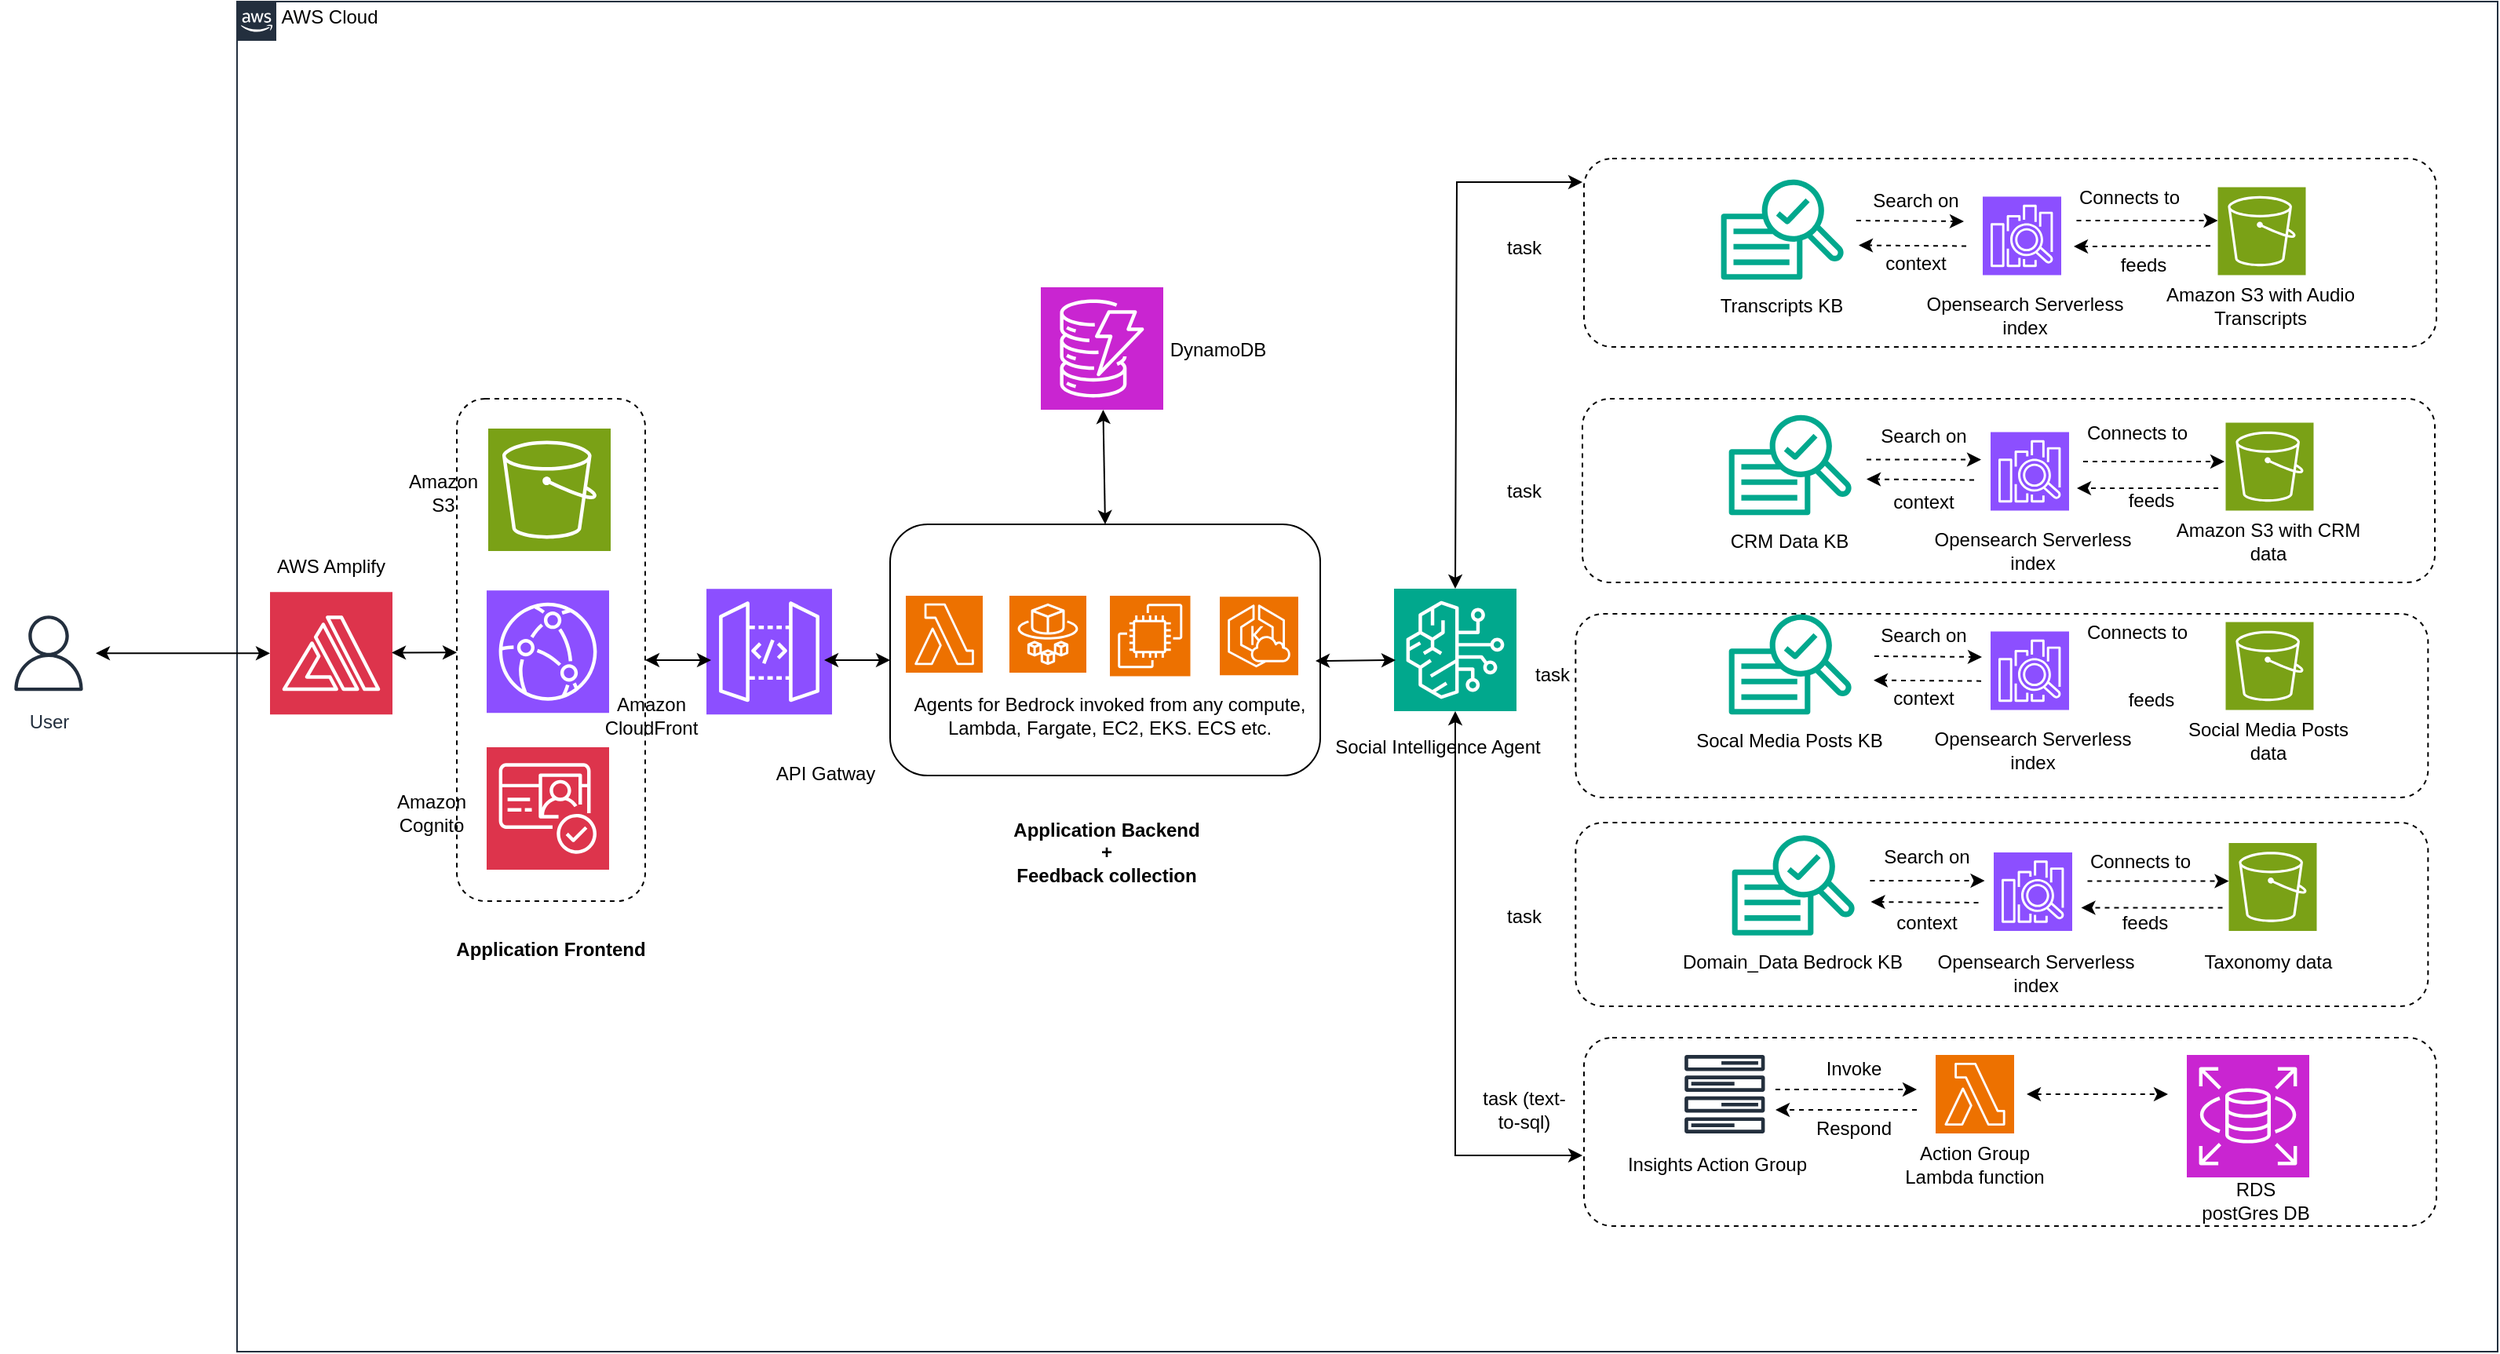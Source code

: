 <mxfile version="28.1.1">
  <diagram name="Page-1" id="mPRYtnHCe1ainTHo_fgo">
    <mxGraphModel dx="1973" dy="610" grid="1" gridSize="10" guides="1" tooltips="1" connect="1" arrows="0" fold="1" page="1" pageScale="1" pageWidth="850" pageHeight="1100" math="0" shadow="0">
      <root>
        <mxCell id="0" />
        <mxCell id="1" parent="0" />
        <mxCell id="MufeMbEMQpiEw7InIswr-2" value="`" style="points=[[0,0],[0.25,0],[0.5,0],[0.75,0],[1,0],[1,0.25],[1,0.5],[1,0.75],[1,1],[0.75,1],[0.5,1],[0.25,1],[0,1],[0,0.75],[0,0.5],[0,0.25]];outlineConnect=0;gradientColor=none;html=1;whiteSpace=wrap;fontSize=12;fontStyle=0;container=1;pointerEvents=0;collapsible=0;recursiveResize=0;shape=mxgraph.aws4.group;grIcon=mxgraph.aws4.group_aws_cloud_alt;strokeColor=#232F3E;fillColor=none;verticalAlign=top;align=left;spacingLeft=30;fontColor=#232F3E;dashed=0;" parent="1" vertex="1">
          <mxGeometry x="-590" y="420" width="1440" height="860" as="geometry" />
        </mxCell>
        <mxCell id="zAbW5wVqno82e7CFk5vz-36" value="" style="rounded=1;whiteSpace=wrap;html=1;dashed=1;" vertex="1" parent="MufeMbEMQpiEw7InIswr-2">
          <mxGeometry x="858" y="660" width="543" height="120" as="geometry" />
        </mxCell>
        <mxCell id="zAbW5wVqno82e7CFk5vz-28" value="" style="rounded=1;whiteSpace=wrap;html=1;dashed=1;" vertex="1" parent="MufeMbEMQpiEw7InIswr-2">
          <mxGeometry x="852.66" y="523" width="543" height="117" as="geometry" />
        </mxCell>
        <mxCell id="zAbW5wVqno82e7CFk5vz-27" value="" style="rounded=1;whiteSpace=wrap;html=1;dashed=1;" vertex="1" parent="MufeMbEMQpiEw7InIswr-2">
          <mxGeometry x="852.66" y="390" width="543" height="117" as="geometry" />
        </mxCell>
        <mxCell id="zAbW5wVqno82e7CFk5vz-26" value="" style="rounded=1;whiteSpace=wrap;html=1;dashed=1;" vertex="1" parent="MufeMbEMQpiEw7InIswr-2">
          <mxGeometry x="857" y="253" width="543" height="117" as="geometry" />
        </mxCell>
        <mxCell id="MufeMbEMQpiEw7InIswr-4" value="" style="sketch=0;points=[[0,0,0],[0.25,0,0],[0.5,0,0],[0.75,0,0],[1,0,0],[0,1,0],[0.25,1,0],[0.5,1,0],[0.75,1,0],[1,1,0],[0,0.25,0],[0,0.5,0],[0,0.75,0],[1,0.25,0],[1,0.5,0],[1,0.75,0]];outlineConnect=0;fontColor=#232F3E;fillColor=#01A88D;strokeColor=#ffffff;dashed=0;verticalLabelPosition=bottom;verticalAlign=top;align=center;html=1;fontSize=12;fontStyle=0;aspect=fixed;shape=mxgraph.aws4.resourceIcon;resIcon=mxgraph.aws4.bedrock;" parent="MufeMbEMQpiEw7InIswr-2" vertex="1">
          <mxGeometry x="737" y="374" width="78" height="78" as="geometry" />
        </mxCell>
        <mxCell id="MufeMbEMQpiEw7InIswr-6" value="" style="rounded=1;whiteSpace=wrap;html=1;dashed=1;" parent="MufeMbEMQpiEw7InIswr-2" vertex="1">
          <mxGeometry x="858" y="100" width="543" height="120" as="geometry" />
        </mxCell>
        <mxCell id="MufeMbEMQpiEw7InIswr-33" value="" style="endArrow=classic;startArrow=classic;html=1;rounded=0;exitX=0.5;exitY=0;exitDx=0;exitDy=0;exitPerimeter=0;entryX=0;entryY=0.25;entryDx=0;entryDy=0;" parent="MufeMbEMQpiEw7InIswr-2" source="MufeMbEMQpiEw7InIswr-4" edge="1">
          <mxGeometry width="50" height="50" relative="1" as="geometry">
            <mxPoint x="776" y="409" as="sourcePoint" />
            <mxPoint x="857" y="115" as="targetPoint" />
            <Array as="points">
              <mxPoint x="777" y="115" />
            </Array>
          </mxGeometry>
        </mxCell>
        <mxCell id="MufeMbEMQpiEw7InIswr-36" value="task" style="text;strokeColor=none;align=center;fillColor=none;html=1;verticalAlign=middle;whiteSpace=wrap;rounded=0;" parent="MufeMbEMQpiEw7InIswr-2" vertex="1">
          <mxGeometry x="790" y="141.75" width="60" height="30" as="geometry" />
        </mxCell>
        <mxCell id="MufeMbEMQpiEw7InIswr-39" value="" style="rounded=1;whiteSpace=wrap;html=1;" parent="MufeMbEMQpiEw7InIswr-2" vertex="1">
          <mxGeometry x="416" y="333" width="274" height="160" as="geometry" />
        </mxCell>
        <mxCell id="MufeMbEMQpiEw7InIswr-40" value="" style="sketch=0;points=[[0,0,0],[0.25,0,0],[0.5,0,0],[0.75,0,0],[1,0,0],[0,1,0],[0.25,1,0],[0.5,1,0],[0.75,1,0],[1,1,0],[0,0.25,0],[0,0.5,0],[0,0.75,0],[1,0.25,0],[1,0.5,0],[1,0.75,0]];outlineConnect=0;fontColor=#232F3E;fillColor=#ED7100;strokeColor=#ffffff;dashed=0;verticalLabelPosition=bottom;verticalAlign=top;align=center;html=1;fontSize=12;fontStyle=0;aspect=fixed;shape=mxgraph.aws4.resourceIcon;resIcon=mxgraph.aws4.lambda;" parent="MufeMbEMQpiEw7InIswr-2" vertex="1">
          <mxGeometry x="426" y="378.5" width="49" height="49" as="geometry" />
        </mxCell>
        <mxCell id="MufeMbEMQpiEw7InIswr-41" value="" style="sketch=0;points=[[0,0,0],[0.25,0,0],[0.5,0,0],[0.75,0,0],[1,0,0],[0,1,0],[0.25,1,0],[0.5,1,0],[0.75,1,0],[1,1,0],[0,0.25,0],[0,0.5,0],[0,0.75,0],[1,0.25,0],[1,0.5,0],[1,0.75,0]];outlineConnect=0;fontColor=#232F3E;fillColor=#ED7100;strokeColor=#ffffff;dashed=0;verticalLabelPosition=bottom;verticalAlign=top;align=center;html=1;fontSize=12;fontStyle=0;aspect=fixed;shape=mxgraph.aws4.resourceIcon;resIcon=mxgraph.aws4.fargate;" parent="MufeMbEMQpiEw7InIswr-2" vertex="1">
          <mxGeometry x="492" y="378.5" width="49" height="49" as="geometry" />
        </mxCell>
        <mxCell id="MufeMbEMQpiEw7InIswr-42" value="" style="sketch=0;points=[[0,0,0],[0.25,0,0],[0.5,0,0],[0.75,0,0],[1,0,0],[0,1,0],[0.25,1,0],[0.5,1,0],[0.75,1,0],[1,1,0],[0,0.25,0],[0,0.5,0],[0,0.75,0],[1,0.25,0],[1,0.5,0],[1,0.75,0]];outlineConnect=0;fontColor=#232F3E;fillColor=#ED7100;strokeColor=#ffffff;dashed=0;verticalLabelPosition=bottom;verticalAlign=top;align=center;html=1;fontSize=12;fontStyle=0;aspect=fixed;shape=mxgraph.aws4.resourceIcon;resIcon=mxgraph.aws4.ec2;" parent="MufeMbEMQpiEw7InIswr-2" vertex="1">
          <mxGeometry x="556" y="378.5" width="51.25" height="51.25" as="geometry" />
        </mxCell>
        <mxCell id="MufeMbEMQpiEw7InIswr-44" value="" style="sketch=0;points=[[0,0,0],[0.25,0,0],[0.5,0,0],[0.75,0,0],[1,0,0],[0,1,0],[0.25,1,0],[0.5,1,0],[0.75,1,0],[1,1,0],[0,0.25,0],[0,0.5,0],[0,0.75,0],[1,0.25,0],[1,0.5,0],[1,0.75,0]];outlineConnect=0;fontColor=#232F3E;fillColor=#ED7100;strokeColor=#ffffff;dashed=0;verticalLabelPosition=bottom;verticalAlign=top;align=center;html=1;fontSize=12;fontStyle=0;aspect=fixed;shape=mxgraph.aws4.resourceIcon;resIcon=mxgraph.aws4.eks_cloud;" parent="MufeMbEMQpiEw7InIswr-2" vertex="1">
          <mxGeometry x="626" y="379.13" width="50" height="50" as="geometry" />
        </mxCell>
        <mxCell id="MufeMbEMQpiEw7InIswr-45" value="" style="sketch=0;points=[[0,0,0],[0.25,0,0],[0.5,0,0],[0.75,0,0],[1,0,0],[0,1,0],[0.25,1,0],[0.5,1,0],[0.75,1,0],[1,1,0],[0,0.25,0],[0,0.5,0],[0,0.75,0],[1,0.25,0],[1,0.5,0],[1,0.75,0]];outlineConnect=0;fontColor=#232F3E;fillColor=#8C4FFF;strokeColor=#ffffff;dashed=0;verticalLabelPosition=bottom;verticalAlign=top;align=center;html=1;fontSize=12;fontStyle=0;aspect=fixed;shape=mxgraph.aws4.resourceIcon;resIcon=mxgraph.aws4.api_gateway;" parent="MufeMbEMQpiEw7InIswr-2" vertex="1">
          <mxGeometry x="299" y="374.13" width="80" height="80" as="geometry" />
        </mxCell>
        <mxCell id="MufeMbEMQpiEw7InIswr-46" value="" style="rounded=1;whiteSpace=wrap;html=1;dashed=1;" parent="MufeMbEMQpiEw7InIswr-2" vertex="1">
          <mxGeometry x="140" y="253" width="120" height="320" as="geometry" />
        </mxCell>
        <mxCell id="MufeMbEMQpiEw7InIswr-47" value="" style="sketch=0;points=[[0,0,0],[0.25,0,0],[0.5,0,0],[0.75,0,0],[1,0,0],[0,1,0],[0.25,1,0],[0.5,1,0],[0.75,1,0],[1,1,0],[0,0.25,0],[0,0.5,0],[0,0.75,0],[1,0.25,0],[1,0.5,0],[1,0.75,0]];outlineConnect=0;fontColor=#232F3E;fillColor=#DD344C;strokeColor=#ffffff;dashed=0;verticalLabelPosition=bottom;verticalAlign=top;align=center;html=1;fontSize=12;fontStyle=0;aspect=fixed;shape=mxgraph.aws4.resourceIcon;resIcon=mxgraph.aws4.amplify;" parent="MufeMbEMQpiEw7InIswr-2" vertex="1">
          <mxGeometry x="21" y="376.13" width="78" height="78" as="geometry" />
        </mxCell>
        <mxCell id="MufeMbEMQpiEw7InIswr-48" value="" style="sketch=0;points=[[0,0,0],[0.25,0,0],[0.5,0,0],[0.75,0,0],[1,0,0],[0,1,0],[0.25,1,0],[0.5,1,0],[0.75,1,0],[1,1,0],[0,0.25,0],[0,0.5,0],[0,0.75,0],[1,0.25,0],[1,0.5,0],[1,0.75,0]];outlineConnect=0;fontColor=#232F3E;fillColor=#8C4FFF;strokeColor=#ffffff;dashed=0;verticalLabelPosition=bottom;verticalAlign=top;align=center;html=1;fontSize=12;fontStyle=0;aspect=fixed;shape=mxgraph.aws4.resourceIcon;resIcon=mxgraph.aws4.cloudfront;" parent="MufeMbEMQpiEw7InIswr-2" vertex="1">
          <mxGeometry x="159" y="375.13" width="78" height="78" as="geometry" />
        </mxCell>
        <mxCell id="MufeMbEMQpiEw7InIswr-49" value="" style="sketch=0;points=[[0,0,0],[0.25,0,0],[0.5,0,0],[0.75,0,0],[1,0,0],[0,1,0],[0.25,1,0],[0.5,1,0],[0.75,1,0],[1,1,0],[0,0.25,0],[0,0.5,0],[0,0.75,0],[1,0.25,0],[1,0.5,0],[1,0.75,0]];outlineConnect=0;fontColor=#232F3E;fillColor=#7AA116;strokeColor=#ffffff;dashed=0;verticalLabelPosition=bottom;verticalAlign=top;align=center;html=1;fontSize=12;fontStyle=0;aspect=fixed;shape=mxgraph.aws4.resourceIcon;resIcon=mxgraph.aws4.s3;" parent="MufeMbEMQpiEw7InIswr-2" vertex="1">
          <mxGeometry x="160" y="272" width="78" height="78" as="geometry" />
        </mxCell>
        <mxCell id="MufeMbEMQpiEw7InIswr-50" value="" style="sketch=0;points=[[0,0,0],[0.25,0,0],[0.5,0,0],[0.75,0,0],[1,0,0],[0,1,0],[0.25,1,0],[0.5,1,0],[0.75,1,0],[1,1,0],[0,0.25,0],[0,0.5,0],[0,0.75,0],[1,0.25,0],[1,0.5,0],[1,0.75,0]];outlineConnect=0;fontColor=#232F3E;fillColor=#DD344C;strokeColor=#ffffff;dashed=0;verticalLabelPosition=bottom;verticalAlign=top;align=center;html=1;fontSize=12;fontStyle=0;aspect=fixed;shape=mxgraph.aws4.resourceIcon;resIcon=mxgraph.aws4.cognito;" parent="MufeMbEMQpiEw7InIswr-2" vertex="1">
          <mxGeometry x="159" y="475" width="78" height="78" as="geometry" />
        </mxCell>
        <mxCell id="MufeMbEMQpiEw7InIswr-59" value="AWS Cloud" style="text;html=1;align=center;verticalAlign=middle;whiteSpace=wrap;rounded=0;" parent="MufeMbEMQpiEw7InIswr-2" vertex="1">
          <mxGeometry x="19" width="80" height="20" as="geometry" />
        </mxCell>
        <mxCell id="MufeMbEMQpiEw7InIswr-60" value="AWS Amplify" style="text;html=1;align=center;verticalAlign=middle;whiteSpace=wrap;rounded=0;" parent="MufeMbEMQpiEw7InIswr-2" vertex="1">
          <mxGeometry x="20" y="350" width="80" height="20" as="geometry" />
        </mxCell>
        <mxCell id="MufeMbEMQpiEw7InIswr-61" value="Amazon S3" style="text;html=1;align=center;verticalAlign=middle;whiteSpace=wrap;rounded=0;" parent="MufeMbEMQpiEw7InIswr-2" vertex="1">
          <mxGeometry x="101" y="293" width="61" height="40" as="geometry" />
        </mxCell>
        <mxCell id="MufeMbEMQpiEw7InIswr-62" value="Amazon CloudFront" style="text;html=1;align=center;verticalAlign=middle;whiteSpace=wrap;rounded=0;" parent="MufeMbEMQpiEw7InIswr-2" vertex="1">
          <mxGeometry x="229" y="433.75" width="70" height="43.25" as="geometry" />
        </mxCell>
        <mxCell id="MufeMbEMQpiEw7InIswr-63" value="&lt;div&gt;Amazon Cognito&lt;/div&gt;" style="text;html=1;align=center;verticalAlign=middle;whiteSpace=wrap;rounded=0;" parent="MufeMbEMQpiEw7InIswr-2" vertex="1">
          <mxGeometry x="89" y="495.38" width="70" height="43.25" as="geometry" />
        </mxCell>
        <mxCell id="MufeMbEMQpiEw7InIswr-64" value="&lt;div&gt;&lt;b&gt;Application Frontend&lt;br&gt;&lt;/b&gt;&lt;/div&gt;" style="text;html=1;align=center;verticalAlign=middle;whiteSpace=wrap;rounded=0;" parent="MufeMbEMQpiEw7InIswr-2" vertex="1">
          <mxGeometry x="115" y="588.5" width="170" height="30" as="geometry" />
        </mxCell>
        <mxCell id="MufeMbEMQpiEw7InIswr-65" value="DynamoDB" style="text;html=1;align=center;verticalAlign=middle;whiteSpace=wrap;rounded=0;" parent="MufeMbEMQpiEw7InIswr-2" vertex="1">
          <mxGeometry x="590" y="200" width="70" height="43.25" as="geometry" />
        </mxCell>
        <mxCell id="MufeMbEMQpiEw7InIswr-66" value="&lt;div&gt;&lt;b&gt;Application Backend&lt;br&gt;&lt;/b&gt;&lt;/div&gt;&lt;div&gt;&lt;b&gt;+&lt;/b&gt;&lt;/div&gt;&lt;div&gt;&lt;b&gt;Feedback collection&lt;br&gt;&lt;/b&gt;&lt;/div&gt;" style="text;html=1;align=center;verticalAlign=middle;whiteSpace=wrap;rounded=0;" parent="MufeMbEMQpiEw7InIswr-2" vertex="1">
          <mxGeometry x="468" y="523" width="172" height="37" as="geometry" />
        </mxCell>
        <mxCell id="MufeMbEMQpiEw7InIswr-67" value="Agents for Bedrock invoked from any compute, Lambda, Fargate, EC2, EKS. ECS etc." style="text;html=1;align=center;verticalAlign=middle;whiteSpace=wrap;rounded=0;" parent="MufeMbEMQpiEw7InIswr-2" vertex="1">
          <mxGeometry x="429" y="442.38" width="254" height="26" as="geometry" />
        </mxCell>
        <mxCell id="MufeMbEMQpiEw7InIswr-74" value="task" style="text;strokeColor=none;align=center;fillColor=none;html=1;verticalAlign=middle;whiteSpace=wrap;rounded=0;" parent="MufeMbEMQpiEw7InIswr-2" vertex="1">
          <mxGeometry x="790" y="298.5" width="60" height="26" as="geometry" />
        </mxCell>
        <mxCell id="1QwhLPOlTZuQX5jJg51U-1" value="Social Intelligence Agent" style="text;html=1;align=center;verticalAlign=middle;whiteSpace=wrap;rounded=0;" parent="MufeMbEMQpiEw7InIswr-2" vertex="1">
          <mxGeometry x="690" y="458.26" width="150" height="33" as="geometry" />
        </mxCell>
        <mxCell id="mqrPMeG1t2pJUvO1WKw1-10" value="" style="endArrow=classic;startArrow=classic;html=1;rounded=0;exitX=0;exitY=0.5;exitDx=0;exitDy=0;entryX=0.5;entryY=1;entryDx=0;entryDy=0;entryPerimeter=0;" parent="MufeMbEMQpiEw7InIswr-2" target="MufeMbEMQpiEw7InIswr-4" edge="1">
          <mxGeometry width="50" height="50" relative="1" as="geometry">
            <mxPoint x="857" y="735" as="sourcePoint" />
            <mxPoint x="751" y="453" as="targetPoint" />
            <Array as="points">
              <mxPoint x="776" y="735" />
            </Array>
          </mxGeometry>
        </mxCell>
        <mxCell id="mqrPMeG1t2pJUvO1WKw1-11" value="" style="sketch=0;outlineConnect=0;fontColor=#232F3E;gradientColor=none;fillColor=#232F3D;strokeColor=none;dashed=0;verticalLabelPosition=bottom;verticalAlign=top;align=center;html=1;fontSize=12;fontStyle=0;aspect=fixed;pointerEvents=1;shape=mxgraph.aws4.forums;" parent="MufeMbEMQpiEw7InIswr-2" vertex="1">
          <mxGeometry x="922" y="671" width="51.32" height="50" as="geometry" />
        </mxCell>
        <mxCell id="mqrPMeG1t2pJUvO1WKw1-13" value="" style="sketch=0;points=[[0,0,0],[0.25,0,0],[0.5,0,0],[0.75,0,0],[1,0,0],[0,1,0],[0.25,1,0],[0.5,1,0],[0.75,1,0],[1,1,0],[0,0.25,0],[0,0.5,0],[0,0.75,0],[1,0.25,0],[1,0.5,0],[1,0.75,0]];outlineConnect=0;fontColor=#232F3E;fillColor=#ED7100;strokeColor=#ffffff;dashed=0;verticalLabelPosition=bottom;verticalAlign=top;align=center;html=1;fontSize=12;fontStyle=0;aspect=fixed;shape=mxgraph.aws4.resourceIcon;resIcon=mxgraph.aws4.lambda;" parent="MufeMbEMQpiEw7InIswr-2" vertex="1">
          <mxGeometry x="1082" y="671" width="50" height="50" as="geometry" />
        </mxCell>
        <mxCell id="mqrPMeG1t2pJUvO1WKw1-14" value="&lt;div&gt;Action Group&lt;/div&gt;&lt;div&gt;Lambda function&lt;br&gt;&lt;/div&gt;" style="text;html=1;align=center;verticalAlign=middle;whiteSpace=wrap;rounded=0;" parent="MufeMbEMQpiEw7InIswr-2" vertex="1">
          <mxGeometry x="1042" y="731" width="130" height="20" as="geometry" />
        </mxCell>
        <mxCell id="mqrPMeG1t2pJUvO1WKw1-15" value="Insights Action Group" style="text;html=1;align=center;verticalAlign=middle;whiteSpace=wrap;rounded=0;" parent="MufeMbEMQpiEw7InIswr-2" vertex="1">
          <mxGeometry x="852.66" y="726.5" width="180" height="29" as="geometry" />
        </mxCell>
        <mxCell id="mqrPMeG1t2pJUvO1WKw1-16" value="Invoke" style="text;strokeColor=none;align=center;fillColor=none;html=1;verticalAlign=middle;whiteSpace=wrap;rounded=0;" parent="MufeMbEMQpiEw7InIswr-2" vertex="1">
          <mxGeometry x="1000" y="667" width="60" height="26" as="geometry" />
        </mxCell>
        <mxCell id="mqrPMeG1t2pJUvO1WKw1-17" value="Respond" style="text;strokeColor=none;align=center;fillColor=none;html=1;verticalAlign=middle;whiteSpace=wrap;rounded=0;" parent="MufeMbEMQpiEw7InIswr-2" vertex="1">
          <mxGeometry x="1000" y="705" width="60" height="26" as="geometry" />
        </mxCell>
        <mxCell id="mqrPMeG1t2pJUvO1WKw1-19" value="" style="endArrow=classic;html=1;rounded=0;dashed=1;" parent="MufeMbEMQpiEw7InIswr-2" edge="1">
          <mxGeometry width="50" height="50" relative="1" as="geometry">
            <mxPoint x="1070" y="706" as="sourcePoint" />
            <mxPoint x="980" y="706" as="targetPoint" />
          </mxGeometry>
        </mxCell>
        <mxCell id="mqrPMeG1t2pJUvO1WKw1-20" value="" style="endArrow=classic;html=1;rounded=0;dashed=1;" parent="MufeMbEMQpiEw7InIswr-2" edge="1">
          <mxGeometry width="50" height="50" relative="1" as="geometry">
            <mxPoint x="980" y="693" as="sourcePoint" />
            <mxPoint x="1070" y="693" as="targetPoint" />
          </mxGeometry>
        </mxCell>
        <mxCell id="mqrPMeG1t2pJUvO1WKw1-21" value="" style="endArrow=classic;startArrow=classic;html=1;rounded=0;dashed=1;exitX=1;exitY=0.5;exitDx=0;exitDy=0;exitPerimeter=0;" parent="MufeMbEMQpiEw7InIswr-2" edge="1">
          <mxGeometry width="50" height="50" relative="1" as="geometry">
            <mxPoint x="1140" y="696.0" as="sourcePoint" />
            <mxPoint x="1230" y="696" as="targetPoint" />
          </mxGeometry>
        </mxCell>
        <mxCell id="mqrPMeG1t2pJUvO1WKw1-22" value="" style="sketch=0;points=[[0,0,0],[0.25,0,0],[0.5,0,0],[0.75,0,0],[1,0,0],[0,1,0],[0.25,1,0],[0.5,1,0],[0.75,1,0],[1,1,0],[0,0.25,0],[0,0.5,0],[0,0.75,0],[1,0.25,0],[1,0.5,0],[1,0.75,0]];outlineConnect=0;fontColor=#232F3E;fillColor=#8C4FFF;strokeColor=#ffffff;dashed=0;verticalLabelPosition=bottom;verticalAlign=top;align=center;html=1;fontSize=12;fontStyle=0;aspect=fixed;shape=mxgraph.aws4.resourceIcon;resIcon=mxgraph.aws4.elasticsearch_service;" parent="MufeMbEMQpiEw7InIswr-2" vertex="1">
          <mxGeometry x="1117" y="274.25" width="50" height="50" as="geometry" />
        </mxCell>
        <mxCell id="mqrPMeG1t2pJUvO1WKw1-23" value="" style="sketch=0;points=[[0,0,0],[0.25,0,0],[0.5,0,0],[0.75,0,0],[1,0,0],[0,1,0],[0.25,1,0],[0.5,1,0],[0.75,1,0],[1,1,0],[0,0.25,0],[0,0.5,0],[0,0.75,0],[1,0.25,0],[1,0.5,0],[1,0.75,0]];outlineConnect=0;fontColor=#232F3E;fillColor=#7AA116;strokeColor=#ffffff;dashed=0;verticalLabelPosition=bottom;verticalAlign=top;align=center;html=1;fontSize=12;fontStyle=0;aspect=fixed;shape=mxgraph.aws4.resourceIcon;resIcon=mxgraph.aws4.s3;" parent="MufeMbEMQpiEw7InIswr-2" vertex="1">
          <mxGeometry x="1266.75" y="268.25" width="56" height="56" as="geometry" />
        </mxCell>
        <mxCell id="mqrPMeG1t2pJUvO1WKw1-27" value="" style="endArrow=classic;html=1;rounded=0;dashed=1;" parent="MufeMbEMQpiEw7InIswr-2" edge="1">
          <mxGeometry width="50" height="50" relative="1" as="geometry">
            <mxPoint x="1262" y="310" as="sourcePoint" />
            <mxPoint x="1172" y="310" as="targetPoint" />
          </mxGeometry>
        </mxCell>
        <mxCell id="mqrPMeG1t2pJUvO1WKw1-28" value="" style="endArrow=classic;html=1;rounded=0;dashed=1;" parent="MufeMbEMQpiEw7InIswr-2" edge="1">
          <mxGeometry width="50" height="50" relative="1" as="geometry">
            <mxPoint x="1176" y="293" as="sourcePoint" />
            <mxPoint x="1266" y="293" as="targetPoint" />
          </mxGeometry>
        </mxCell>
        <mxCell id="mqrPMeG1t2pJUvO1WKw1-29" value="Opensearch Serverless index" style="text;html=1;align=center;verticalAlign=middle;whiteSpace=wrap;rounded=0;" parent="MufeMbEMQpiEw7InIswr-2" vertex="1">
          <mxGeometry x="1079.32" y="340.25" width="130" height="20" as="geometry" />
        </mxCell>
        <mxCell id="mqrPMeG1t2pJUvO1WKw1-30" value="Connects to" style="text;strokeColor=none;align=center;fillColor=none;html=1;verticalAlign=middle;whiteSpace=wrap;rounded=0;" parent="MufeMbEMQpiEw7InIswr-2" vertex="1">
          <mxGeometry x="1174" y="260" width="73" height="29.5" as="geometry" />
        </mxCell>
        <mxCell id="mqrPMeG1t2pJUvO1WKw1-31" value="feeds" style="text;strokeColor=none;align=center;fillColor=none;html=1;verticalAlign=middle;whiteSpace=wrap;rounded=0;" parent="MufeMbEMQpiEw7InIswr-2" vertex="1">
          <mxGeometry x="1183" y="303.25" width="73" height="29.5" as="geometry" />
        </mxCell>
        <mxCell id="mqrPMeG1t2pJUvO1WKw1-32" value="Amazon S3 with CRM data" style="text;html=1;align=center;verticalAlign=middle;whiteSpace=wrap;rounded=0;" parent="MufeMbEMQpiEw7InIswr-2" vertex="1">
          <mxGeometry x="1228.75" y="334.25" width="130" height="20" as="geometry" />
        </mxCell>
        <mxCell id="mqrPMeG1t2pJUvO1WKw1-33" value="Search on" style="text;strokeColor=none;align=center;fillColor=none;html=1;verticalAlign=middle;whiteSpace=wrap;rounded=0;" parent="MufeMbEMQpiEw7InIswr-2" vertex="1">
          <mxGeometry x="1038" y="262.25" width="73" height="29.5" as="geometry" />
        </mxCell>
        <mxCell id="mqrPMeG1t2pJUvO1WKw1-34" value="context" style="text;strokeColor=none;align=center;fillColor=none;html=1;verticalAlign=middle;whiteSpace=wrap;rounded=0;" parent="MufeMbEMQpiEw7InIswr-2" vertex="1">
          <mxGeometry x="1038" y="304.25" width="73" height="29.5" as="geometry" />
        </mxCell>
        <mxCell id="mqrPMeG1t2pJUvO1WKw1-39" value="" style="endArrow=classic;html=1;rounded=0;dashed=1;entryX=1;entryY=1;entryDx=0;entryDy=0;exitX=0;exitY=1;exitDx=0;exitDy=0;" parent="MufeMbEMQpiEw7InIswr-2" source="mqrPMeG1t2pJUvO1WKw1-33" target="mqrPMeG1t2pJUvO1WKw1-33" edge="1">
          <mxGeometry width="50" height="50" relative="1" as="geometry">
            <mxPoint x="1067" y="395" as="sourcePoint" />
            <mxPoint x="1156.5" y="400.5" as="targetPoint" />
          </mxGeometry>
        </mxCell>
        <mxCell id="mqrPMeG1t2pJUvO1WKw1-38" value="" style="endArrow=classic;html=1;rounded=0;dashed=1;" parent="MufeMbEMQpiEw7InIswr-2" edge="1">
          <mxGeometry width="50" height="50" relative="1" as="geometry">
            <mxPoint x="1106.5" y="304.75" as="sourcePoint" />
            <mxPoint x="1038" y="304.25" as="targetPoint" />
          </mxGeometry>
        </mxCell>
        <mxCell id="mqrPMeG1t2pJUvO1WKw1-40" value="" style="sketch=0;outlineConnect=0;fontColor=#232F3E;gradientColor=none;fillColor=#01A88D;strokeColor=none;dashed=0;verticalLabelPosition=bottom;verticalAlign=top;align=center;html=1;fontSize=12;fontStyle=0;aspect=fixed;pointerEvents=1;shape=mxgraph.aws4.sagemaker_train;" parent="MufeMbEMQpiEw7InIswr-2" vertex="1">
          <mxGeometry x="950.32" y="262.75" width="78" height="65" as="geometry" />
        </mxCell>
        <mxCell id="mqrPMeG1t2pJUvO1WKw1-41" value="CRM Data KB" style="text;html=1;align=center;verticalAlign=middle;whiteSpace=wrap;rounded=0;" parent="MufeMbEMQpiEw7InIswr-2" vertex="1">
          <mxGeometry x="899.32" y="329.75" width="180" height="29" as="geometry" />
        </mxCell>
        <mxCell id="mqrPMeG1t2pJUvO1WKw1-42" value="task (text-to-sql)" style="text;strokeColor=none;align=center;fillColor=none;html=1;verticalAlign=middle;whiteSpace=wrap;rounded=0;" parent="MufeMbEMQpiEw7InIswr-2" vertex="1">
          <mxGeometry x="790" y="693" width="60" height="26" as="geometry" />
        </mxCell>
        <mxCell id="MufeMbEMQpiEw7InIswr-54" value="" style="endArrow=classic;startArrow=classic;html=1;rounded=0;exitX=1;exitY=0.5;exitDx=0;exitDy=0;exitPerimeter=0;" parent="MufeMbEMQpiEw7InIswr-2" edge="1">
          <mxGeometry width="50" height="50" relative="1" as="geometry">
            <mxPoint x="260" y="419.5" as="sourcePoint" />
            <mxPoint x="302" y="419.5" as="targetPoint" />
          </mxGeometry>
        </mxCell>
        <mxCell id="MufeMbEMQpiEw7InIswr-53" value="" style="endArrow=classic;startArrow=classic;html=1;rounded=0;entryX=0;entryY=0.5;entryDx=0;entryDy=0;" parent="MufeMbEMQpiEw7InIswr-2" edge="1">
          <mxGeometry width="50" height="50" relative="1" as="geometry">
            <mxPoint x="98.5" y="414.7" as="sourcePoint" />
            <mxPoint x="140" y="414.63" as="targetPoint" />
          </mxGeometry>
        </mxCell>
        <mxCell id="MufeMbEMQpiEw7InIswr-55" value="" style="endArrow=classic;startArrow=classic;html=1;rounded=0;exitX=1;exitY=0.5;exitDx=0;exitDy=0;exitPerimeter=0;" parent="MufeMbEMQpiEw7InIswr-2" edge="1">
          <mxGeometry width="50" height="50" relative="1" as="geometry">
            <mxPoint x="374" y="419.5" as="sourcePoint" />
            <mxPoint x="416" y="419.5" as="targetPoint" />
          </mxGeometry>
        </mxCell>
        <mxCell id="MufeMbEMQpiEw7InIswr-56" value="" style="endArrow=classic;startArrow=classic;html=1;rounded=0;" parent="MufeMbEMQpiEw7InIswr-2" edge="1">
          <mxGeometry width="50" height="50" relative="1" as="geometry">
            <mxPoint x="687" y="420" as="sourcePoint" />
            <mxPoint x="738" y="419.5" as="targetPoint" />
          </mxGeometry>
        </mxCell>
        <mxCell id="mqrPMeG1t2pJUvO1WKw1-49" value="" style="sketch=0;points=[[0,0,0],[0.25,0,0],[0.5,0,0],[0.75,0,0],[1,0,0],[0,1,0],[0.25,1,0],[0.5,1,0],[0.75,1,0],[1,1,0],[0,0.25,0],[0,0.5,0],[0,0.75,0],[1,0.25,0],[1,0.5,0],[1,0.75,0]];outlineConnect=0;fontColor=#232F3E;fillColor=#8C4FFF;strokeColor=#ffffff;dashed=0;verticalLabelPosition=bottom;verticalAlign=top;align=center;html=1;fontSize=12;fontStyle=0;aspect=fixed;shape=mxgraph.aws4.resourceIcon;resIcon=mxgraph.aws4.elasticsearch_service;" parent="MufeMbEMQpiEw7InIswr-2" vertex="1">
          <mxGeometry x="1119" y="542" width="50" height="50" as="geometry" />
        </mxCell>
        <mxCell id="mqrPMeG1t2pJUvO1WKw1-50" value="" style="sketch=0;points=[[0,0,0],[0.25,0,0],[0.5,0,0],[0.75,0,0],[1,0,0],[0,1,0],[0.25,1,0],[0.5,1,0],[0.75,1,0],[1,1,0],[0,0.25,0],[0,0.5,0],[0,0.75,0],[1,0.25,0],[1,0.5,0],[1,0.75,0]];outlineConnect=0;fontColor=#232F3E;fillColor=#7AA116;strokeColor=#ffffff;dashed=0;verticalLabelPosition=bottom;verticalAlign=top;align=center;html=1;fontSize=12;fontStyle=0;aspect=fixed;shape=mxgraph.aws4.resourceIcon;resIcon=mxgraph.aws4.s3;" parent="MufeMbEMQpiEw7InIswr-2" vertex="1">
          <mxGeometry x="1268.75" y="536" width="56" height="56" as="geometry" />
        </mxCell>
        <mxCell id="mqrPMeG1t2pJUvO1WKw1-51" value="Opensearch Serverless index" style="text;html=1;align=center;verticalAlign=middle;whiteSpace=wrap;rounded=0;" parent="MufeMbEMQpiEw7InIswr-2" vertex="1">
          <mxGeometry x="1081.32" y="609" width="130" height="20" as="geometry" />
        </mxCell>
        <mxCell id="mqrPMeG1t2pJUvO1WKw1-52" value="Connects to" style="text;strokeColor=none;align=center;fillColor=none;html=1;verticalAlign=middle;whiteSpace=wrap;rounded=0;" parent="MufeMbEMQpiEw7InIswr-2" vertex="1">
          <mxGeometry x="1176" y="532.75" width="73" height="29.5" as="geometry" />
        </mxCell>
        <mxCell id="mqrPMeG1t2pJUvO1WKw1-53" value="feeds" style="text;strokeColor=none;align=center;fillColor=none;html=1;verticalAlign=middle;whiteSpace=wrap;rounded=0;" parent="MufeMbEMQpiEw7InIswr-2" vertex="1">
          <mxGeometry x="1179" y="572.5" width="73" height="29.5" as="geometry" />
        </mxCell>
        <mxCell id="mqrPMeG1t2pJUvO1WKw1-54" value="Taxonomy data" style="text;html=1;align=center;verticalAlign=middle;whiteSpace=wrap;rounded=0;" parent="MufeMbEMQpiEw7InIswr-2" vertex="1">
          <mxGeometry x="1228.75" y="602" width="130" height="20" as="geometry" />
        </mxCell>
        <mxCell id="mqrPMeG1t2pJUvO1WKw1-55" value="Search on" style="text;strokeColor=none;align=center;fillColor=none;html=1;verticalAlign=middle;whiteSpace=wrap;rounded=0;" parent="MufeMbEMQpiEw7InIswr-2" vertex="1">
          <mxGeometry x="1040" y="530" width="73" height="29.5" as="geometry" />
        </mxCell>
        <mxCell id="mqrPMeG1t2pJUvO1WKw1-56" value="context" style="text;strokeColor=none;align=center;fillColor=none;html=1;verticalAlign=middle;whiteSpace=wrap;rounded=0;" parent="MufeMbEMQpiEw7InIswr-2" vertex="1">
          <mxGeometry x="1040" y="572" width="73" height="29.5" as="geometry" />
        </mxCell>
        <mxCell id="mqrPMeG1t2pJUvO1WKw1-57" value="" style="sketch=0;outlineConnect=0;fontColor=#232F3E;gradientColor=none;fillColor=#01A88D;strokeColor=none;dashed=0;verticalLabelPosition=bottom;verticalAlign=top;align=center;html=1;fontSize=12;fontStyle=0;aspect=fixed;pointerEvents=1;shape=mxgraph.aws4.sagemaker_train;" parent="MufeMbEMQpiEw7InIswr-2" vertex="1">
          <mxGeometry x="952.32" y="530.5" width="78" height="65" as="geometry" />
        </mxCell>
        <mxCell id="mqrPMeG1t2pJUvO1WKw1-58" value="Domain_Data Bedrock KB" style="text;html=1;align=center;verticalAlign=middle;whiteSpace=wrap;rounded=0;" parent="MufeMbEMQpiEw7InIswr-2" vertex="1">
          <mxGeometry x="901.32" y="597.5" width="180" height="29" as="geometry" />
        </mxCell>
        <mxCell id="mqrPMeG1t2pJUvO1WKw1-59" value="" style="endArrow=classic;html=1;rounded=0;dashed=1;" parent="MufeMbEMQpiEw7InIswr-2" edge="1">
          <mxGeometry width="50" height="50" relative="1" as="geometry">
            <mxPoint x="1264.75" y="577.25" as="sourcePoint" />
            <mxPoint x="1174.75" y="577.25" as="targetPoint" />
          </mxGeometry>
        </mxCell>
        <mxCell id="mqrPMeG1t2pJUvO1WKw1-60" value="" style="endArrow=classic;html=1;rounded=0;dashed=1;" parent="MufeMbEMQpiEw7InIswr-2" edge="1">
          <mxGeometry width="50" height="50" relative="1" as="geometry">
            <mxPoint x="1178.75" y="560.25" as="sourcePoint" />
            <mxPoint x="1268.75" y="560.25" as="targetPoint" />
          </mxGeometry>
        </mxCell>
        <mxCell id="mqrPMeG1t2pJUvO1WKw1-61" value="" style="endArrow=classic;html=1;rounded=0;dashed=1;entryX=1;entryY=1;entryDx=0;entryDy=0;exitX=0;exitY=1;exitDx=0;exitDy=0;" parent="MufeMbEMQpiEw7InIswr-2" edge="1">
          <mxGeometry width="50" height="50" relative="1" as="geometry">
            <mxPoint x="1040.25" y="560" as="sourcePoint" />
            <mxPoint x="1113.25" y="560" as="targetPoint" />
          </mxGeometry>
        </mxCell>
        <mxCell id="mqrPMeG1t2pJUvO1WKw1-62" value="" style="endArrow=classic;html=1;rounded=0;dashed=1;" parent="MufeMbEMQpiEw7InIswr-2" edge="1">
          <mxGeometry width="50" height="50" relative="1" as="geometry">
            <mxPoint x="1109.25" y="574" as="sourcePoint" />
            <mxPoint x="1040.75" y="573.5" as="targetPoint" />
          </mxGeometry>
        </mxCell>
        <mxCell id="6AUojFRe7_ksaTG40HAu-3" value="" style="sketch=0;points=[[0,0,0],[0.25,0,0],[0.5,0,0],[0.75,0,0],[1,0,0],[0,1,0],[0.25,1,0],[0.5,1,0],[0.75,1,0],[1,1,0],[0,0.25,0],[0,0.5,0],[0,0.75,0],[1,0.25,0],[1,0.5,0],[1,0.75,0]];outlineConnect=0;fontColor=#232F3E;fillColor=#C925D1;strokeColor=#ffffff;dashed=0;verticalLabelPosition=bottom;verticalAlign=top;align=center;html=1;fontSize=12;fontStyle=0;aspect=fixed;shape=mxgraph.aws4.resourceIcon;resIcon=mxgraph.aws4.dynamodb;" parent="MufeMbEMQpiEw7InIswr-2" vertex="1">
          <mxGeometry x="512" y="182" width="78" height="78" as="geometry" />
        </mxCell>
        <mxCell id="6AUojFRe7_ksaTG40HAu-4" value="" style="endArrow=classic;startArrow=classic;html=1;rounded=0;entryX=0.5;entryY=0;entryDx=0;entryDy=0;" parent="MufeMbEMQpiEw7InIswr-2" source="6AUojFRe7_ksaTG40HAu-3" target="MufeMbEMQpiEw7InIswr-39" edge="1">
          <mxGeometry width="50" height="50" relative="1" as="geometry">
            <mxPoint x="539" y="265" as="sourcePoint" />
            <mxPoint x="590" y="264.5" as="targetPoint" />
          </mxGeometry>
        </mxCell>
        <mxCell id="zAbW5wVqno82e7CFk5vz-1" value="" style="sketch=0;points=[[0,0,0],[0.25,0,0],[0.5,0,0],[0.75,0,0],[1,0,0],[0,1,0],[0.25,1,0],[0.5,1,0],[0.75,1,0],[1,1,0],[0,0.25,0],[0,0.5,0],[0,0.75,0],[1,0.25,0],[1,0.5,0],[1,0.75,0]];outlineConnect=0;fontColor=#232F3E;fillColor=#8C4FFF;strokeColor=#ffffff;dashed=0;verticalLabelPosition=bottom;verticalAlign=top;align=center;html=1;fontSize=12;fontStyle=0;aspect=fixed;shape=mxgraph.aws4.resourceIcon;resIcon=mxgraph.aws4.elasticsearch_service;" vertex="1" parent="MufeMbEMQpiEw7InIswr-2">
          <mxGeometry x="1112" y="124.25" width="50" height="50" as="geometry" />
        </mxCell>
        <mxCell id="zAbW5wVqno82e7CFk5vz-2" value="" style="sketch=0;points=[[0,0,0],[0.25,0,0],[0.5,0,0],[0.75,0,0],[1,0,0],[0,1,0],[0.25,1,0],[0.5,1,0],[0.75,1,0],[1,1,0],[0,0.25,0],[0,0.5,0],[0,0.75,0],[1,0.25,0],[1,0.5,0],[1,0.75,0]];outlineConnect=0;fontColor=#232F3E;fillColor=#7AA116;strokeColor=#ffffff;dashed=0;verticalLabelPosition=bottom;verticalAlign=top;align=center;html=1;fontSize=12;fontStyle=0;aspect=fixed;shape=mxgraph.aws4.resourceIcon;resIcon=mxgraph.aws4.s3;" vertex="1" parent="MufeMbEMQpiEw7InIswr-2">
          <mxGeometry x="1261.75" y="118.25" width="56" height="56" as="geometry" />
        </mxCell>
        <mxCell id="zAbW5wVqno82e7CFk5vz-3" value="Opensearch Serverless index" style="text;html=1;align=center;verticalAlign=middle;whiteSpace=wrap;rounded=0;" vertex="1" parent="MufeMbEMQpiEw7InIswr-2">
          <mxGeometry x="1074.32" y="190.25" width="130" height="20" as="geometry" />
        </mxCell>
        <mxCell id="zAbW5wVqno82e7CFk5vz-4" value="Connects to" style="text;strokeColor=none;align=center;fillColor=none;html=1;verticalAlign=middle;whiteSpace=wrap;rounded=0;" vertex="1" parent="MufeMbEMQpiEw7InIswr-2">
          <mxGeometry x="1169" y="110" width="73" height="29.5" as="geometry" />
        </mxCell>
        <mxCell id="zAbW5wVqno82e7CFk5vz-5" value="feeds" style="text;strokeColor=none;align=center;fillColor=none;html=1;verticalAlign=middle;whiteSpace=wrap;rounded=0;" vertex="1" parent="MufeMbEMQpiEw7InIswr-2">
          <mxGeometry x="1178" y="153.25" width="73" height="29.5" as="geometry" />
        </mxCell>
        <mxCell id="zAbW5wVqno82e7CFk5vz-6" value="Amazon S3 with Audio Transcripts" style="text;html=1;align=center;verticalAlign=middle;whiteSpace=wrap;rounded=0;" vertex="1" parent="MufeMbEMQpiEw7InIswr-2">
          <mxGeometry x="1223.75" y="184.25" width="130" height="20" as="geometry" />
        </mxCell>
        <mxCell id="zAbW5wVqno82e7CFk5vz-7" value="Search on" style="text;strokeColor=none;align=center;fillColor=none;html=1;verticalAlign=middle;whiteSpace=wrap;rounded=0;" vertex="1" parent="MufeMbEMQpiEw7InIswr-2">
          <mxGeometry x="1033" y="112.25" width="73" height="29.5" as="geometry" />
        </mxCell>
        <mxCell id="zAbW5wVqno82e7CFk5vz-8" value="context" style="text;strokeColor=none;align=center;fillColor=none;html=1;verticalAlign=middle;whiteSpace=wrap;rounded=0;" vertex="1" parent="MufeMbEMQpiEw7InIswr-2">
          <mxGeometry x="1033" y="150" width="73" height="33.75" as="geometry" />
        </mxCell>
        <mxCell id="zAbW5wVqno82e7CFk5vz-9" value="" style="sketch=0;outlineConnect=0;fontColor=#232F3E;gradientColor=none;fillColor=#01A88D;strokeColor=none;dashed=0;verticalLabelPosition=bottom;verticalAlign=top;align=center;html=1;fontSize=12;fontStyle=0;aspect=fixed;pointerEvents=1;shape=mxgraph.aws4.sagemaker_train;" vertex="1" parent="MufeMbEMQpiEw7InIswr-2">
          <mxGeometry x="945.32" y="112.75" width="78" height="65" as="geometry" />
        </mxCell>
        <mxCell id="zAbW5wVqno82e7CFk5vz-10" value="Transcripts KB" style="text;html=1;align=center;verticalAlign=middle;whiteSpace=wrap;rounded=0;" vertex="1" parent="MufeMbEMQpiEw7InIswr-2">
          <mxGeometry x="894.32" y="179.75" width="180" height="29" as="geometry" />
        </mxCell>
        <mxCell id="zAbW5wVqno82e7CFk5vz-12" value="" style="endArrow=classic;html=1;rounded=0;dashed=1;" edge="1" parent="MufeMbEMQpiEw7InIswr-2">
          <mxGeometry width="50" height="50" relative="1" as="geometry">
            <mxPoint x="1171.75" y="139.5" as="sourcePoint" />
            <mxPoint x="1261.75" y="139.5" as="targetPoint" />
          </mxGeometry>
        </mxCell>
        <mxCell id="zAbW5wVqno82e7CFk5vz-13" value="" style="endArrow=classic;html=1;rounded=0;dashed=1;exitX=1;exitY=0.25;exitDx=0;exitDy=0;" edge="1" parent="MufeMbEMQpiEw7InIswr-2">
          <mxGeometry width="50" height="50" relative="1" as="geometry">
            <mxPoint x="1257" y="155.625" as="sourcePoint" />
            <mxPoint x="1170" y="156" as="targetPoint" />
          </mxGeometry>
        </mxCell>
        <mxCell id="zAbW5wVqno82e7CFk5vz-15" value="" style="sketch=0;points=[[0,0,0],[0.25,0,0],[0.5,0,0],[0.75,0,0],[1,0,0],[0,1,0],[0.25,1,0],[0.5,1,0],[0.75,1,0],[1,1,0],[0,0.25,0],[0,0.5,0],[0,0.75,0],[1,0.25,0],[1,0.5,0],[1,0.75,0]];outlineConnect=0;fontColor=#232F3E;fillColor=#8C4FFF;strokeColor=#ffffff;dashed=0;verticalLabelPosition=bottom;verticalAlign=top;align=center;html=1;fontSize=12;fontStyle=0;aspect=fixed;shape=mxgraph.aws4.resourceIcon;resIcon=mxgraph.aws4.elasticsearch_service;" vertex="1" parent="MufeMbEMQpiEw7InIswr-2">
          <mxGeometry x="1117" y="401.25" width="50" height="50" as="geometry" />
        </mxCell>
        <mxCell id="zAbW5wVqno82e7CFk5vz-16" value="" style="sketch=0;points=[[0,0,0],[0.25,0,0],[0.5,0,0],[0.75,0,0],[1,0,0],[0,1,0],[0.25,1,0],[0.5,1,0],[0.75,1,0],[1,1,0],[0,0.25,0],[0,0.5,0],[0,0.75,0],[1,0.25,0],[1,0.5,0],[1,0.75,0]];outlineConnect=0;fontColor=#232F3E;fillColor=#7AA116;strokeColor=#ffffff;dashed=0;verticalLabelPosition=bottom;verticalAlign=top;align=center;html=1;fontSize=12;fontStyle=0;aspect=fixed;shape=mxgraph.aws4.resourceIcon;resIcon=mxgraph.aws4.s3;" vertex="1" parent="MufeMbEMQpiEw7InIswr-2">
          <mxGeometry x="1266.75" y="395.25" width="56" height="56" as="geometry" />
        </mxCell>
        <mxCell id="zAbW5wVqno82e7CFk5vz-17" value="Opensearch Serverless index" style="text;html=1;align=center;verticalAlign=middle;whiteSpace=wrap;rounded=0;" vertex="1" parent="MufeMbEMQpiEw7InIswr-2">
          <mxGeometry x="1079.32" y="467.25" width="130" height="20" as="geometry" />
        </mxCell>
        <mxCell id="zAbW5wVqno82e7CFk5vz-18" value="Connects to" style="text;strokeColor=none;align=center;fillColor=none;html=1;verticalAlign=middle;whiteSpace=wrap;rounded=0;" vertex="1" parent="MufeMbEMQpiEw7InIswr-2">
          <mxGeometry x="1174" y="387" width="73" height="29.5" as="geometry" />
        </mxCell>
        <mxCell id="zAbW5wVqno82e7CFk5vz-19" value="feeds" style="text;strokeColor=none;align=center;fillColor=none;html=1;verticalAlign=middle;whiteSpace=wrap;rounded=0;" vertex="1" parent="MufeMbEMQpiEw7InIswr-2">
          <mxGeometry x="1183" y="430.25" width="73" height="29.5" as="geometry" />
        </mxCell>
        <mxCell id="zAbW5wVqno82e7CFk5vz-20" value="Social Media Posts data" style="text;html=1;align=center;verticalAlign=middle;whiteSpace=wrap;rounded=0;" vertex="1" parent="MufeMbEMQpiEw7InIswr-2">
          <mxGeometry x="1228.75" y="461.25" width="130" height="20" as="geometry" />
        </mxCell>
        <mxCell id="zAbW5wVqno82e7CFk5vz-21" value="Search on" style="text;strokeColor=none;align=center;fillColor=none;html=1;verticalAlign=middle;whiteSpace=wrap;rounded=0;" vertex="1" parent="MufeMbEMQpiEw7InIswr-2">
          <mxGeometry x="1038" y="389.25" width="73" height="29.5" as="geometry" />
        </mxCell>
        <mxCell id="zAbW5wVqno82e7CFk5vz-22" value="context" style="text;strokeColor=none;align=center;fillColor=none;html=1;verticalAlign=middle;whiteSpace=wrap;rounded=0;" vertex="1" parent="MufeMbEMQpiEw7InIswr-2">
          <mxGeometry x="1038" y="427" width="73" height="33.75" as="geometry" />
        </mxCell>
        <mxCell id="zAbW5wVqno82e7CFk5vz-23" value="" style="sketch=0;outlineConnect=0;fontColor=#232F3E;gradientColor=none;fillColor=#01A88D;strokeColor=none;dashed=0;verticalLabelPosition=bottom;verticalAlign=top;align=center;html=1;fontSize=12;fontStyle=0;aspect=fixed;pointerEvents=1;shape=mxgraph.aws4.sagemaker_train;" vertex="1" parent="MufeMbEMQpiEw7InIswr-2">
          <mxGeometry x="950.32" y="389.75" width="78" height="65" as="geometry" />
        </mxCell>
        <mxCell id="zAbW5wVqno82e7CFk5vz-24" value="Socal Media Posts KB" style="text;html=1;align=center;verticalAlign=middle;whiteSpace=wrap;rounded=0;" vertex="1" parent="MufeMbEMQpiEw7InIswr-2">
          <mxGeometry x="899.32" y="456.75" width="180" height="29" as="geometry" />
        </mxCell>
        <mxCell id="zAbW5wVqno82e7CFk5vz-29" value="" style="endArrow=classic;html=1;rounded=0;dashed=1;" edge="1" parent="MufeMbEMQpiEw7InIswr-2">
          <mxGeometry width="50" height="50" relative="1" as="geometry">
            <mxPoint x="1101.5" y="155.75" as="sourcePoint" />
            <mxPoint x="1033" y="155.25" as="targetPoint" />
          </mxGeometry>
        </mxCell>
        <mxCell id="zAbW5wVqno82e7CFk5vz-30" value="" style="endArrow=classic;html=1;rounded=0;dashed=1;" edge="1" parent="MufeMbEMQpiEw7InIswr-2">
          <mxGeometry width="50" height="50" relative="1" as="geometry">
            <mxPoint x="1111" y="432.82" as="sourcePoint" />
            <mxPoint x="1042.5" y="432.32" as="targetPoint" />
          </mxGeometry>
        </mxCell>
        <mxCell id="zAbW5wVqno82e7CFk5vz-33" value="" style="endArrow=classic;html=1;rounded=0;dashed=1;" edge="1" parent="MufeMbEMQpiEw7InIswr-2">
          <mxGeometry width="50" height="50" relative="1" as="geometry">
            <mxPoint x="1031.5" y="139.5" as="sourcePoint" />
            <mxPoint x="1100" y="140" as="targetPoint" />
          </mxGeometry>
        </mxCell>
        <mxCell id="zAbW5wVqno82e7CFk5vz-35" value="" style="sketch=0;points=[[0,0,0],[0.25,0,0],[0.5,0,0],[0.75,0,0],[1,0,0],[0,1,0],[0.25,1,0],[0.5,1,0],[0.75,1,0],[1,1,0],[0,0.25,0],[0,0.5,0],[0,0.75,0],[1,0.25,0],[1,0.5,0],[1,0.75,0]];outlineConnect=0;fontColor=#232F3E;fillColor=#C925D1;strokeColor=#ffffff;dashed=0;verticalLabelPosition=bottom;verticalAlign=top;align=center;html=1;fontSize=12;fontStyle=0;aspect=fixed;shape=mxgraph.aws4.resourceIcon;resIcon=mxgraph.aws4.rds;" vertex="1" parent="MufeMbEMQpiEw7InIswr-2">
          <mxGeometry x="1242" y="671.0" width="78" height="78" as="geometry" />
        </mxCell>
        <mxCell id="zAbW5wVqno82e7CFk5vz-38" value="task" style="text;strokeColor=none;align=center;fillColor=none;html=1;verticalAlign=middle;whiteSpace=wrap;rounded=0;" vertex="1" parent="MufeMbEMQpiEw7InIswr-2">
          <mxGeometry x="790" y="569.5" width="60" height="26" as="geometry" />
        </mxCell>
        <mxCell id="zAbW5wVqno82e7CFk5vz-39" value="task" style="text;strokeColor=none;align=center;fillColor=none;html=1;verticalAlign=middle;whiteSpace=wrap;rounded=0;" vertex="1" parent="MufeMbEMQpiEw7InIswr-2">
          <mxGeometry x="808" y="416.38" width="60" height="26" as="geometry" />
        </mxCell>
        <mxCell id="zAbW5wVqno82e7CFk5vz-41" value="RDS postGres DB" style="text;strokeColor=none;align=center;fillColor=none;html=1;verticalAlign=middle;whiteSpace=wrap;rounded=0;" vertex="1" parent="MufeMbEMQpiEw7InIswr-2">
          <mxGeometry x="1247" y="751" width="78" height="26" as="geometry" />
        </mxCell>
        <mxCell id="MufeMbEMQpiEw7InIswr-3" value="User" style="sketch=0;outlineConnect=0;fontColor=#232F3E;gradientColor=none;strokeColor=#232F3E;fillColor=#ffffff;dashed=0;verticalLabelPosition=bottom;verticalAlign=top;align=center;html=1;fontSize=12;fontStyle=0;aspect=fixed;shape=mxgraph.aws4.resourceIcon;resIcon=mxgraph.aws4.user;" parent="1" vertex="1">
          <mxGeometry x="-740" y="805.13" width="60" height="60" as="geometry" />
        </mxCell>
        <mxCell id="MufeMbEMQpiEw7InIswr-52" value="" style="endArrow=classic;startArrow=classic;html=1;rounded=0;" parent="1" source="MufeMbEMQpiEw7InIswr-3" target="MufeMbEMQpiEw7InIswr-47" edge="1">
          <mxGeometry width="50" height="50" relative="1" as="geometry">
            <mxPoint x="-320" y="730" as="sourcePoint" />
            <mxPoint x="-580" y="660" as="targetPoint" />
          </mxGeometry>
        </mxCell>
        <mxCell id="6AUojFRe7_ksaTG40HAu-5" value="API Gatway" style="text;html=1;align=center;verticalAlign=middle;whiteSpace=wrap;rounded=0;" parent="1" vertex="1">
          <mxGeometry x="-250" y="890" width="70" height="43.25" as="geometry" />
        </mxCell>
        <mxCell id="zAbW5wVqno82e7CFk5vz-34" value="" style="endArrow=classic;html=1;rounded=0;dashed=1;" edge="1" parent="1">
          <mxGeometry width="50" height="50" relative="1" as="geometry">
            <mxPoint x="453" y="837" as="sourcePoint" />
            <mxPoint x="521.5" y="837.5" as="targetPoint" />
          </mxGeometry>
        </mxCell>
      </root>
    </mxGraphModel>
  </diagram>
</mxfile>
